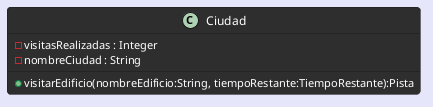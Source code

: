 @startuml

!theme reddress-darkblue
skinparam BackgroundColor lavender
skinparam ArrowColor black
skinparam ArrowThickness 1.0
skinparam RoundCorner 7
skinparam ClassAttributeFontColor FFFFFF
skinparam ClassFontSize 12
skinparam ArrowFontColor black

Class Ciudad{

    - visitasRealizadas : Integer
    - nombreCiudad : String
    
    + visitarEdificio(nombreEdificio:String, tiempoRestante:TiempoRestante):Pista
}

@enduml